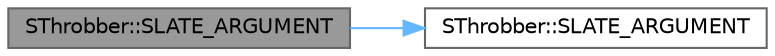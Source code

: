 digraph "SThrobber::SLATE_ARGUMENT"
{
 // INTERACTIVE_SVG=YES
 // LATEX_PDF_SIZE
  bgcolor="transparent";
  edge [fontname=Helvetica,fontsize=10,labelfontname=Helvetica,labelfontsize=10];
  node [fontname=Helvetica,fontsize=10,shape=box,height=0.2,width=0.4];
  rankdir="LR";
  Node1 [id="Node000001",label="SThrobber::SLATE_ARGUMENT",height=0.2,width=0.4,color="gray40", fillcolor="grey60", style="filled", fontcolor="black",tooltip="Which aspects of the throbber to animate."];
  Node1 -> Node2 [id="edge1_Node000001_Node000002",color="steelblue1",style="solid",tooltip=" "];
  Node2 [id="Node000002",label="SThrobber::SLATE_ARGUMENT",height=0.2,width=0.4,color="grey40", fillcolor="white", style="filled",URL="$da/d3e/classSThrobber.html#a3f0162a777046e5eb6de1fc84ddf3ec4",tooltip="What each segment of the throbber looks like."];
}
